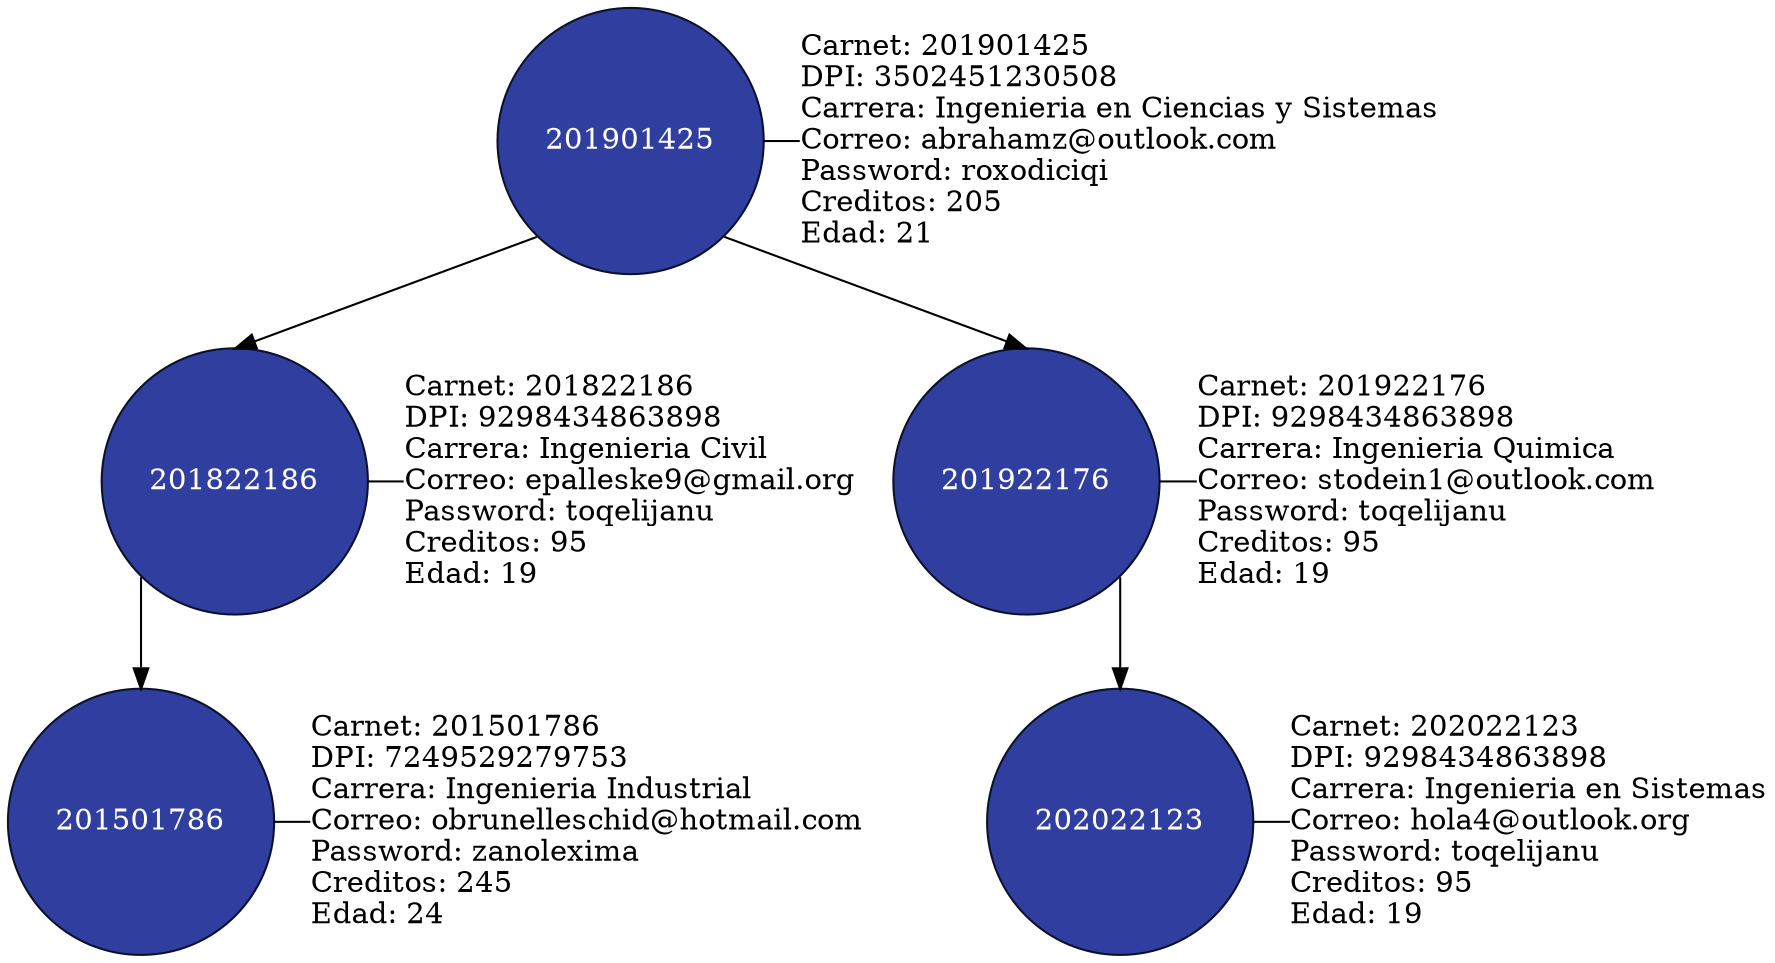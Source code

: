   
        digraph G
        {
            node[shape=circle, style=filled, fillcolor="#303F9F", fontcolor=white, color="#0A122A"];
            splines=false;
        
		n201901425 [label = "201901425"];
		n201901425 -> n201822186[tailport=sw headport=n];
		n201901425 -> n201922176[tailport=se headport=n];
		n201822186 [label = "201822186"];
		n201822186 -> n201501786[tailport=sw headport=n];
		n201501786 [label = "201501786"];
		n201922176 [label = "201922176"];
		n201922176 -> n202022123[tailport=se headport=n];
		n202022123 [label = "202022123"];
		edge[dir=none];
		node[fillcolor=white, fontcolor=black];
		201501786 [shape=plain label= "Carnet: 201501786\lDPI: 7249529279753\lCarrera: Ingenieria Industrial\lCorreo: obrunelleschid@hotmail.com\lPassword: zanolexima\lCreditos: 245\lEdad: 24\l"];
		{rank=same; n201501786; 201501786}
		n201501786 -> 201501786;
		201822186 [shape=plain label= "Carnet: 201822186\lDPI: 9298434863898\lCarrera: Ingenieria Civil\lCorreo: epalleske9@gmail.org\lPassword: toqelijanu\lCreditos: 95\lEdad: 19\l"];
		{rank=same; n201822186; 201822186}
		n201822186 -> 201822186;
		201901425 [shape=plain label= "Carnet: 201901425\lDPI: 3502451230508\lCarrera: Ingenieria en Ciencias y Sistemas\lCorreo: abrahamz@outlook.com\lPassword: roxodiciqi\lCreditos: 205\lEdad: 21\l"];
		{rank=same; n201901425; 201901425}
		n201901425 -> 201901425;
		201922176 [shape=plain label= "Carnet: 201922176\lDPI: 9298434863898\lCarrera: Ingenieria Quimica\lCorreo: stodein1@outlook.com\lPassword: toqelijanu\lCreditos: 95\lEdad: 19\l"];
		{rank=same; n201922176; 201922176}
		n201922176 -> 201922176;
		202022123 [shape=plain label= "Carnet: 202022123\lDPI: 9298434863898\lCarrera: Ingenieria en Sistemas\lCorreo: hola4@outlook.org\lPassword: toqelijanu\lCreditos: 95\lEdad: 19\l"];
		{rank=same; n202022123; 202022123}
		n202022123 -> 202022123;
	}
